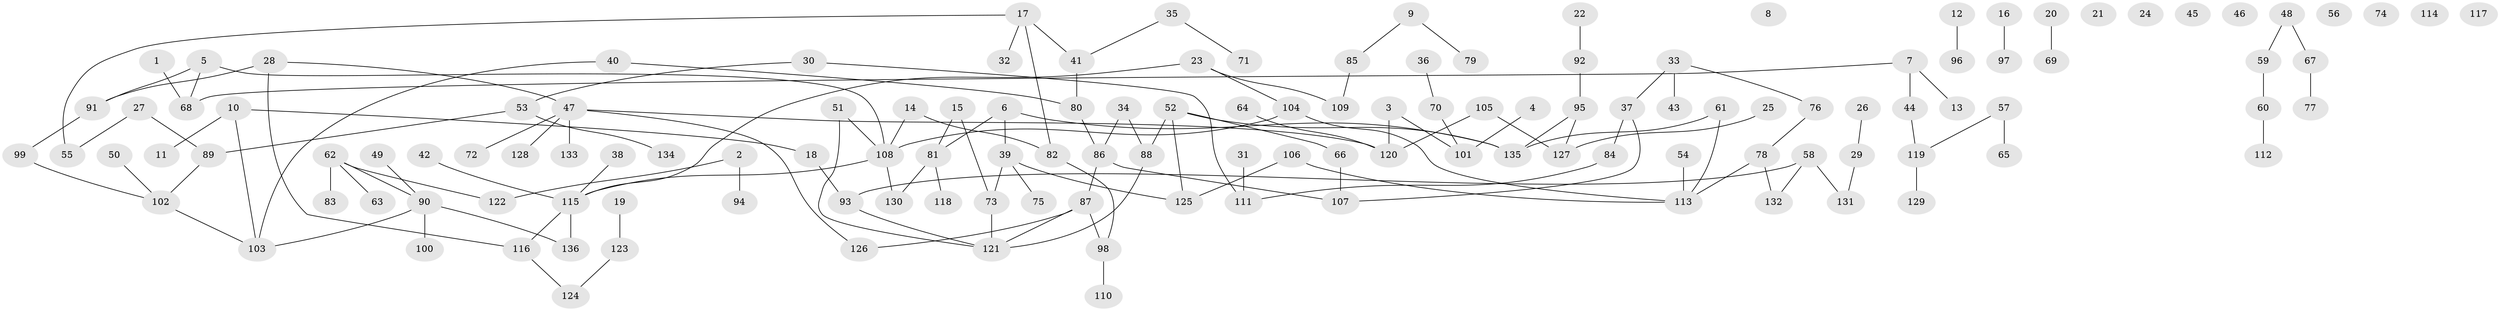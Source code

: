 // coarse degree distribution, {2: 0.3058823529411765, 3: 0.24705882352941178, 6: 0.023529411764705882, 5: 0.047058823529411764, 1: 0.2823529411764706, 7: 0.011764705882352941, 4: 0.08235294117647059}
// Generated by graph-tools (version 1.1) at 2025/48/03/04/25 22:48:29]
// undirected, 136 vertices, 143 edges
graph export_dot {
  node [color=gray90,style=filled];
  1;
  2;
  3;
  4;
  5;
  6;
  7;
  8;
  9;
  10;
  11;
  12;
  13;
  14;
  15;
  16;
  17;
  18;
  19;
  20;
  21;
  22;
  23;
  24;
  25;
  26;
  27;
  28;
  29;
  30;
  31;
  32;
  33;
  34;
  35;
  36;
  37;
  38;
  39;
  40;
  41;
  42;
  43;
  44;
  45;
  46;
  47;
  48;
  49;
  50;
  51;
  52;
  53;
  54;
  55;
  56;
  57;
  58;
  59;
  60;
  61;
  62;
  63;
  64;
  65;
  66;
  67;
  68;
  69;
  70;
  71;
  72;
  73;
  74;
  75;
  76;
  77;
  78;
  79;
  80;
  81;
  82;
  83;
  84;
  85;
  86;
  87;
  88;
  89;
  90;
  91;
  92;
  93;
  94;
  95;
  96;
  97;
  98;
  99;
  100;
  101;
  102;
  103;
  104;
  105;
  106;
  107;
  108;
  109;
  110;
  111;
  112;
  113;
  114;
  115;
  116;
  117;
  118;
  119;
  120;
  121;
  122;
  123;
  124;
  125;
  126;
  127;
  128;
  129;
  130;
  131;
  132;
  133;
  134;
  135;
  136;
  1 -- 68;
  2 -- 94;
  2 -- 122;
  3 -- 101;
  3 -- 120;
  4 -- 101;
  5 -- 68;
  5 -- 91;
  5 -- 108;
  6 -- 39;
  6 -- 81;
  6 -- 135;
  7 -- 13;
  7 -- 44;
  7 -- 68;
  9 -- 79;
  9 -- 85;
  10 -- 11;
  10 -- 18;
  10 -- 103;
  12 -- 96;
  14 -- 82;
  14 -- 108;
  15 -- 73;
  15 -- 81;
  16 -- 97;
  17 -- 32;
  17 -- 41;
  17 -- 55;
  17 -- 82;
  18 -- 93;
  19 -- 123;
  20 -- 69;
  22 -- 92;
  23 -- 104;
  23 -- 109;
  23 -- 115;
  25 -- 127;
  26 -- 29;
  27 -- 55;
  27 -- 89;
  28 -- 47;
  28 -- 91;
  28 -- 116;
  29 -- 131;
  30 -- 53;
  30 -- 111;
  31 -- 111;
  33 -- 37;
  33 -- 43;
  33 -- 76;
  34 -- 86;
  34 -- 88;
  35 -- 41;
  35 -- 71;
  36 -- 70;
  37 -- 84;
  37 -- 107;
  38 -- 115;
  39 -- 73;
  39 -- 75;
  39 -- 125;
  40 -- 80;
  40 -- 103;
  41 -- 80;
  42 -- 115;
  44 -- 119;
  47 -- 72;
  47 -- 120;
  47 -- 126;
  47 -- 128;
  47 -- 133;
  48 -- 59;
  48 -- 67;
  49 -- 90;
  50 -- 102;
  51 -- 108;
  51 -- 121;
  52 -- 66;
  52 -- 88;
  52 -- 125;
  52 -- 135;
  53 -- 89;
  53 -- 134;
  54 -- 113;
  57 -- 65;
  57 -- 119;
  58 -- 93;
  58 -- 131;
  58 -- 132;
  59 -- 60;
  60 -- 112;
  61 -- 113;
  61 -- 135;
  62 -- 63;
  62 -- 83;
  62 -- 90;
  62 -- 122;
  64 -- 120;
  66 -- 107;
  67 -- 77;
  70 -- 101;
  73 -- 121;
  76 -- 78;
  78 -- 113;
  78 -- 132;
  80 -- 86;
  81 -- 118;
  81 -- 130;
  82 -- 98;
  84 -- 111;
  85 -- 109;
  86 -- 87;
  86 -- 107;
  87 -- 98;
  87 -- 121;
  87 -- 126;
  88 -- 121;
  89 -- 102;
  90 -- 100;
  90 -- 103;
  90 -- 136;
  91 -- 99;
  92 -- 95;
  93 -- 121;
  95 -- 127;
  95 -- 135;
  98 -- 110;
  99 -- 102;
  102 -- 103;
  104 -- 108;
  104 -- 113;
  105 -- 120;
  105 -- 127;
  106 -- 113;
  106 -- 125;
  108 -- 115;
  108 -- 130;
  115 -- 116;
  115 -- 136;
  116 -- 124;
  119 -- 129;
  123 -- 124;
}

